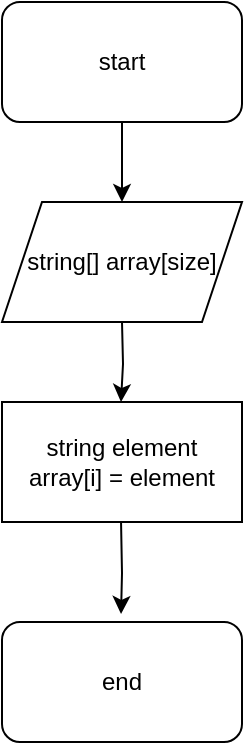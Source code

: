 <mxfile version="21.6.8" type="device" pages="11">
  <diagram name="Arifmetic" id="l8D8Spro1EukuroSeidA">
    <mxGraphModel dx="848" dy="912" grid="1" gridSize="10" guides="1" tooltips="1" connect="1" arrows="1" fold="1" page="1" pageScale="1" pageWidth="827" pageHeight="1169" math="0" shadow="0">
      <root>
        <mxCell id="0" />
        <mxCell id="1" parent="0" />
        <mxCell id="l9rwTTF3d-FP_JVUTHyc-9" style="edgeStyle=orthogonalEdgeStyle;rounded=0;orthogonalLoop=1;jettySize=auto;html=1;entryX=0.5;entryY=0;entryDx=0;entryDy=0;" parent="1" source="l9rwTTF3d-FP_JVUTHyc-1" edge="1">
          <mxGeometry relative="1" as="geometry">
            <mxPoint x="414" y="340" as="targetPoint" />
          </mxGeometry>
        </mxCell>
        <mxCell id="l9rwTTF3d-FP_JVUTHyc-1" value="start" style="rounded=1;whiteSpace=wrap;html=1;" parent="1" vertex="1">
          <mxGeometry x="354" y="240" width="120" height="60" as="geometry" />
        </mxCell>
        <mxCell id="l9rwTTF3d-FP_JVUTHyc-11" style="edgeStyle=orthogonalEdgeStyle;rounded=0;orthogonalLoop=1;jettySize=auto;html=1;entryX=0.5;entryY=0;entryDx=0;entryDy=0;" parent="1" edge="1">
          <mxGeometry relative="1" as="geometry">
            <mxPoint x="414" y="400" as="sourcePoint" />
            <mxPoint x="413.5" y="440" as="targetPoint" />
          </mxGeometry>
        </mxCell>
        <mxCell id="l9rwTTF3d-FP_JVUTHyc-12" style="edgeStyle=orthogonalEdgeStyle;rounded=0;orthogonalLoop=1;jettySize=auto;html=1;entryX=0.496;entryY=-0.067;entryDx=0;entryDy=0;entryPerimeter=0;" parent="1" target="l9rwTTF3d-FP_JVUTHyc-7" edge="1">
          <mxGeometry relative="1" as="geometry">
            <mxPoint x="413.52" y="500" as="sourcePoint" />
          </mxGeometry>
        </mxCell>
        <mxCell id="l9rwTTF3d-FP_JVUTHyc-7" value="end" style="rounded=1;whiteSpace=wrap;html=1;" parent="1" vertex="1">
          <mxGeometry x="354" y="550" width="120" height="60" as="geometry" />
        </mxCell>
        <mxCell id="SoChkWkA0BPtpTjrtVw5-2" value="string[] array[size]" style="shape=parallelogram;perimeter=parallelogramPerimeter;whiteSpace=wrap;html=1;fixedSize=1;" vertex="1" parent="1">
          <mxGeometry x="354" y="340" width="120" height="60" as="geometry" />
        </mxCell>
        <mxCell id="SoChkWkA0BPtpTjrtVw5-3" value="string element&lt;br&gt;array[i] = element" style="rounded=0;whiteSpace=wrap;html=1;" vertex="1" parent="1">
          <mxGeometry x="354" y="440" width="120" height="60" as="geometry" />
        </mxCell>
      </root>
    </mxGraphModel>
  </diagram>
  <diagram id="qYnNnF7T3yjtZj6Qstd4" name="Integral">
    <mxGraphModel dx="389" dy="1864" grid="1" gridSize="10" guides="1" tooltips="1" connect="1" arrows="1" fold="1" page="1" pageScale="1" pageWidth="827" pageHeight="1169" math="0" shadow="0">
      <root>
        <mxCell id="0" />
        <mxCell id="1" parent="0" />
        <mxCell id="N45teslKj6-Qv4_aD6P9-18" value="" style="edgeStyle=orthogonalEdgeStyle;rounded=0;orthogonalLoop=1;jettySize=auto;html=1;" parent="1" source="N45teslKj6-Qv4_aD6P9-1" target="N45teslKj6-Qv4_aD6P9-3" edge="1">
          <mxGeometry relative="1" as="geometry" />
        </mxCell>
        <mxCell id="N45teslKj6-Qv4_aD6P9-1" value="START" style="rounded=1;whiteSpace=wrap;html=1;" parent="1" vertex="1">
          <mxGeometry x="354" y="-1100" width="120" height="60" as="geometry" />
        </mxCell>
        <mxCell id="N45teslKj6-Qv4_aD6P9-17" value="" style="edgeStyle=orthogonalEdgeStyle;rounded=0;orthogonalLoop=1;jettySize=auto;html=1;entryX=0.5;entryY=0;entryDx=0;entryDy=0;" parent="1" source="N45teslKj6-Qv4_aD6P9-3" edge="1">
          <mxGeometry relative="1" as="geometry">
            <mxPoint x="414" y="-860" as="targetPoint" />
          </mxGeometry>
        </mxCell>
        <mxCell id="N45teslKj6-Qv4_aD6P9-3" value="ввести N" style="shape=parallelogram;perimeter=parallelogramPerimeter;whiteSpace=wrap;html=1;fixedSize=1;" parent="1" vertex="1">
          <mxGeometry x="354" y="-990" width="120" height="60" as="geometry" />
        </mxCell>
        <mxCell id="X0ffNnV1sLaMSYMwUEM5-5" style="edgeStyle=orthogonalEdgeStyle;rounded=0;orthogonalLoop=1;jettySize=auto;html=1;" edge="1" parent="1" source="N45teslKj6-Qv4_aD6P9-25" target="N45teslKj6-Qv4_aD6P9-26">
          <mxGeometry relative="1" as="geometry" />
        </mxCell>
        <mxCell id="N45teslKj6-Qv4_aD6P9-25" value="factorial" style="shape=document;whiteSpace=wrap;html=1;boundedLbl=1;" parent="1" vertex="1">
          <mxGeometry x="630" y="-730" width="120" height="80" as="geometry" />
        </mxCell>
        <mxCell id="N45teslKj6-Qv4_aD6P9-26" value="FINISH" style="rounded=1;whiteSpace=wrap;html=1;" parent="1" vertex="1">
          <mxGeometry x="630" y="-590" width="120" height="60" as="geometry" />
        </mxCell>
        <mxCell id="X0ffNnV1sLaMSYMwUEM5-3" style="edgeStyle=orthogonalEdgeStyle;rounded=0;orthogonalLoop=1;jettySize=auto;html=1;entryX=0.5;entryY=0;entryDx=0;entryDy=0;" edge="1" parent="1" source="X0ffNnV1sLaMSYMwUEM5-1" target="X0ffNnV1sLaMSYMwUEM5-2">
          <mxGeometry relative="1" as="geometry" />
        </mxCell>
        <mxCell id="X0ffNnV1sLaMSYMwUEM5-1" value="factorial =1&lt;br&gt;i = 1" style="rounded=0;whiteSpace=wrap;html=1;" vertex="1" parent="1">
          <mxGeometry x="354" y="-860" width="120" height="60" as="geometry" />
        </mxCell>
        <mxCell id="X0ffNnV1sLaMSYMwUEM5-4" style="edgeStyle=orthogonalEdgeStyle;rounded=0;orthogonalLoop=1;jettySize=auto;html=1;exitX=1;exitY=0.5;exitDx=0;exitDy=0;entryX=0;entryY=0.5;entryDx=0;entryDy=0;" edge="1" parent="1" source="X0ffNnV1sLaMSYMwUEM5-2" target="N45teslKj6-Qv4_aD6P9-25">
          <mxGeometry relative="1" as="geometry" />
        </mxCell>
        <mxCell id="X0ffNnV1sLaMSYMwUEM5-6" value="FALSE" style="edgeLabel;html=1;align=center;verticalAlign=middle;resizable=0;points=[];" vertex="1" connectable="0" parent="X0ffNnV1sLaMSYMwUEM5-4">
          <mxGeometry x="-0.192" y="-3" relative="1" as="geometry">
            <mxPoint y="-13" as="offset" />
          </mxGeometry>
        </mxCell>
        <mxCell id="X0ffNnV1sLaMSYMwUEM5-8" style="edgeStyle=orthogonalEdgeStyle;rounded=0;orthogonalLoop=1;jettySize=auto;html=1;entryX=0.5;entryY=0;entryDx=0;entryDy=0;" edge="1" parent="1" source="X0ffNnV1sLaMSYMwUEM5-2" target="X0ffNnV1sLaMSYMwUEM5-7">
          <mxGeometry relative="1" as="geometry" />
        </mxCell>
        <mxCell id="X0ffNnV1sLaMSYMwUEM5-9" value="TRUE" style="edgeLabel;html=1;align=center;verticalAlign=middle;resizable=0;points=[];" vertex="1" connectable="0" parent="X0ffNnV1sLaMSYMwUEM5-8">
          <mxGeometry x="-0.255" y="-1" relative="1" as="geometry">
            <mxPoint x="17" as="offset" />
          </mxGeometry>
        </mxCell>
        <mxCell id="X0ffNnV1sLaMSYMwUEM5-2" value="i&amp;lt;N" style="rhombus;whiteSpace=wrap;html=1;" vertex="1" parent="1">
          <mxGeometry x="339" y="-730" width="150" height="80" as="geometry" />
        </mxCell>
        <mxCell id="X0ffNnV1sLaMSYMwUEM5-12" style="edgeStyle=orthogonalEdgeStyle;rounded=0;orthogonalLoop=1;jettySize=auto;html=1;entryX=0.5;entryY=0;entryDx=0;entryDy=0;" edge="1" parent="1" source="X0ffNnV1sLaMSYMwUEM5-7" target="X0ffNnV1sLaMSYMwUEM5-10">
          <mxGeometry relative="1" as="geometry" />
        </mxCell>
        <mxCell id="X0ffNnV1sLaMSYMwUEM5-7" value="i = i +1" style="rounded=0;whiteSpace=wrap;html=1;" vertex="1" parent="1">
          <mxGeometry x="354" y="-584" width="120" height="60" as="geometry" />
        </mxCell>
        <mxCell id="X0ffNnV1sLaMSYMwUEM5-11" style="edgeStyle=orthogonalEdgeStyle;rounded=0;orthogonalLoop=1;jettySize=auto;html=1;" edge="1" parent="1" source="X0ffNnV1sLaMSYMwUEM5-10">
          <mxGeometry relative="1" as="geometry">
            <mxPoint x="414" y="-760" as="targetPoint" />
            <Array as="points">
              <mxPoint x="250" y="-460" />
              <mxPoint x="250" y="-760" />
            </Array>
          </mxGeometry>
        </mxCell>
        <mxCell id="X0ffNnV1sLaMSYMwUEM5-10" value="factorial = factorial +1" style="rounded=0;whiteSpace=wrap;html=1;" vertex="1" parent="1">
          <mxGeometry x="354" y="-490" width="120" height="60" as="geometry" />
        </mxCell>
      </root>
    </mxGraphModel>
  </diagram>
  <diagram id="8ctJK3KjwvXfCBSS0lA7" name="Задача С">
    <mxGraphModel dx="1434" dy="879" grid="1" gridSize="10" guides="1" tooltips="1" connect="1" arrows="1" fold="1" page="1" pageScale="1" pageWidth="827" pageHeight="1169" math="0" shadow="0">
      <root>
        <mxCell id="0" />
        <mxCell id="1" parent="0" />
        <mxCell id="u1M0zwt1UiSxhkPrx75h-15" style="edgeStyle=orthogonalEdgeStyle;rounded=0;orthogonalLoop=1;jettySize=auto;html=1;exitX=0.5;exitY=1;exitDx=0;exitDy=0;entryX=0.5;entryY=0;entryDx=0;entryDy=0;" parent="1" source="u1M0zwt1UiSxhkPrx75h-1" target="u1M0zwt1UiSxhkPrx75h-2" edge="1">
          <mxGeometry relative="1" as="geometry" />
        </mxCell>
        <mxCell id="u1M0zwt1UiSxhkPrx75h-1" value="start" style="rounded=1;whiteSpace=wrap;html=1;" parent="1" vertex="1">
          <mxGeometry x="350" y="160" width="120" height="60" as="geometry" />
        </mxCell>
        <mxCell id="u1M0zwt1UiSxhkPrx75h-14" style="edgeStyle=orthogonalEdgeStyle;rounded=0;orthogonalLoop=1;jettySize=auto;html=1;entryX=0.5;entryY=0;entryDx=0;entryDy=0;" parent="1" source="u1M0zwt1UiSxhkPrx75h-2" target="u1M0zwt1UiSxhkPrx75h-4" edge="1">
          <mxGeometry relative="1" as="geometry" />
        </mxCell>
        <mxCell id="u1M0zwt1UiSxhkPrx75h-2" value="array[k;l]" style="shape=parallelogram;perimeter=parallelogramPerimeter;whiteSpace=wrap;html=1;fixedSize=1;" parent="1" vertex="1">
          <mxGeometry x="350" y="280" width="120" height="60" as="geometry" />
        </mxCell>
        <mxCell id="u1M0zwt1UiSxhkPrx75h-13" style="edgeStyle=orthogonalEdgeStyle;rounded=0;orthogonalLoop=1;jettySize=auto;html=1;entryX=0.5;entryY=0;entryDx=0;entryDy=0;" parent="1" source="u1M0zwt1UiSxhkPrx75h-4" target="u1M0zwt1UiSxhkPrx75h-7" edge="1">
          <mxGeometry relative="1" as="geometry" />
        </mxCell>
        <mxCell id="u1M0zwt1UiSxhkPrx75h-4" value="index=1&lt;br&gt;count=0" style="rounded=0;whiteSpace=wrap;html=1;" parent="1" vertex="1">
          <mxGeometry x="350" y="420" width="120" height="60" as="geometry" />
        </mxCell>
        <mxCell id="u1M0zwt1UiSxhkPrx75h-10" style="edgeStyle=orthogonalEdgeStyle;rounded=0;orthogonalLoop=1;jettySize=auto;html=1;" parent="1" source="u1M0zwt1UiSxhkPrx75h-7" target="u1M0zwt1UiSxhkPrx75h-8" edge="1">
          <mxGeometry relative="1" as="geometry" />
        </mxCell>
        <mxCell id="u1M0zwt1UiSxhkPrx75h-11" value="TRUE" style="edgeLabel;html=1;align=center;verticalAlign=middle;resizable=0;points=[];" parent="u1M0zwt1UiSxhkPrx75h-10" vertex="1" connectable="0">
          <mxGeometry x="-0.206" y="-4" relative="1" as="geometry">
            <mxPoint as="offset" />
          </mxGeometry>
        </mxCell>
        <mxCell id="u1M0zwt1UiSxhkPrx75h-16" style="edgeStyle=orthogonalEdgeStyle;rounded=0;orthogonalLoop=1;jettySize=auto;html=1;entryX=1;entryY=0.513;entryDx=0;entryDy=0;entryPerimeter=0;" parent="1" source="u1M0zwt1UiSxhkPrx75h-7" target="u1M0zwt1UiSxhkPrx75h-19" edge="1">
          <mxGeometry relative="1" as="geometry">
            <mxPoint x="240" y="650" as="targetPoint" />
            <Array as="points">
              <mxPoint x="295" y="650" />
            </Array>
          </mxGeometry>
        </mxCell>
        <mxCell id="u1M0zwt1UiSxhkPrx75h-17" value="FALSE" style="edgeLabel;html=1;align=center;verticalAlign=middle;resizable=0;points=[];" parent="u1M0zwt1UiSxhkPrx75h-16" vertex="1" connectable="0">
          <mxGeometry x="0.218" y="1" relative="1" as="geometry">
            <mxPoint as="offset" />
          </mxGeometry>
        </mxCell>
        <mxCell id="u1M0zwt1UiSxhkPrx75h-7" value="index&amp;lt;l" style="rhombus;whiteSpace=wrap;html=1;" parent="1" vertex="1">
          <mxGeometry x="349" y="590" width="130" height="120" as="geometry" />
        </mxCell>
        <mxCell id="u1M0zwt1UiSxhkPrx75h-12" style="edgeStyle=orthogonalEdgeStyle;rounded=0;orthogonalLoop=1;jettySize=auto;html=1;entryX=0.5;entryY=0;entryDx=0;entryDy=0;" parent="1" source="u1M0zwt1UiSxhkPrx75h-8" target="u1M0zwt1UiSxhkPrx75h-7" edge="1">
          <mxGeometry relative="1" as="geometry">
            <mxPoint x="410" y="510" as="targetPoint" />
            <Array as="points">
              <mxPoint x="670" y="540" />
              <mxPoint x="414" y="540" />
            </Array>
          </mxGeometry>
        </mxCell>
        <mxCell id="u1M0zwt1UiSxhkPrx75h-8" value="index=index+2&lt;br&gt;count+1" style="rounded=0;whiteSpace=wrap;html=1;" parent="1" vertex="1">
          <mxGeometry x="610" y="620" width="120" height="60" as="geometry" />
        </mxCell>
        <mxCell id="u1M0zwt1UiSxhkPrx75h-21" style="edgeStyle=orthogonalEdgeStyle;rounded=0;orthogonalLoop=1;jettySize=auto;html=1;entryX=0.5;entryY=0;entryDx=0;entryDy=0;" parent="1" source="u1M0zwt1UiSxhkPrx75h-19" target="u1M0zwt1UiSxhkPrx75h-20" edge="1">
          <mxGeometry relative="1" as="geometry" />
        </mxCell>
        <mxCell id="u1M0zwt1UiSxhkPrx75h-19" value="count" style="shape=document;whiteSpace=wrap;html=1;boundedLbl=1;" parent="1" vertex="1">
          <mxGeometry x="90" y="610" width="120" height="80" as="geometry" />
        </mxCell>
        <mxCell id="u1M0zwt1UiSxhkPrx75h-20" value="FINISH" style="rounded=1;whiteSpace=wrap;html=1;" parent="1" vertex="1">
          <mxGeometry x="90" y="750" width="120" height="60" as="geometry" />
        </mxCell>
      </root>
    </mxGraphModel>
  </diagram>
  <diagram id="rM1wip3o3XeRoBo3NQfb" name="Max&amp;Min index">
    <mxGraphModel dx="1434" dy="879" grid="1" gridSize="10" guides="1" tooltips="1" connect="1" arrows="1" fold="1" page="1" pageScale="1" pageWidth="827" pageHeight="1169" math="0" shadow="0">
      <root>
        <mxCell id="0" />
        <mxCell id="1" parent="0" />
        <mxCell id="BzVXKDBH_sAScSuEM9yH-4" style="edgeStyle=orthogonalEdgeStyle;rounded=0;orthogonalLoop=1;jettySize=auto;html=1;entryX=0.5;entryY=0;entryDx=0;entryDy=0;" parent="1" source="aMZKmMCY82JXMuuLA-Qi-2" target="aMZKmMCY82JXMuuLA-Qi-3" edge="1">
          <mxGeometry relative="1" as="geometry" />
        </mxCell>
        <mxCell id="aMZKmMCY82JXMuuLA-Qi-2" value="start" style="rounded=1;whiteSpace=wrap;html=1;" parent="1" vertex="1">
          <mxGeometry x="354" y="70" width="120" height="60" as="geometry" />
        </mxCell>
        <mxCell id="BzVXKDBH_sAScSuEM9yH-5" style="edgeStyle=orthogonalEdgeStyle;rounded=0;orthogonalLoop=1;jettySize=auto;html=1;entryX=0.5;entryY=0;entryDx=0;entryDy=0;" parent="1" source="aMZKmMCY82JXMuuLA-Qi-3" target="C75Bbdm-7fOXoeABpSRj-1" edge="1">
          <mxGeometry relative="1" as="geometry" />
        </mxCell>
        <mxCell id="aMZKmMCY82JXMuuLA-Qi-3" value="array[size]" style="shape=parallelogram;perimeter=parallelogramPerimeter;whiteSpace=wrap;html=1;fixedSize=1;" parent="1" vertex="1">
          <mxGeometry x="354" y="170" width="120" height="60" as="geometry" />
        </mxCell>
        <mxCell id="BzVXKDBH_sAScSuEM9yH-6" style="edgeStyle=orthogonalEdgeStyle;rounded=0;orthogonalLoop=1;jettySize=auto;html=1;entryX=0.5;entryY=0;entryDx=0;entryDy=0;" parent="1" source="C75Bbdm-7fOXoeABpSRj-1" target="BzVXKDBH_sAScSuEM9yH-1" edge="1">
          <mxGeometry relative="1" as="geometry" />
        </mxCell>
        <mxCell id="C75Bbdm-7fOXoeABpSRj-1" value="index=0&lt;br&gt;indexMax=0&lt;br&gt;indexMin=0" style="rounded=0;whiteSpace=wrap;html=1;" parent="1" vertex="1">
          <mxGeometry x="346" y="270" width="136" height="60" as="geometry" />
        </mxCell>
        <mxCell id="BzVXKDBH_sAScSuEM9yH-3" value="" style="edgeStyle=orthogonalEdgeStyle;rounded=0;orthogonalLoop=1;jettySize=auto;html=1;entryX=0;entryY=0.5;entryDx=0;entryDy=0;" parent="1" source="BzVXKDBH_sAScSuEM9yH-1" target="I2C5oSK3tBagYGpDR-9e-1" edge="1">
          <mxGeometry relative="1" as="geometry">
            <mxPoint x="530" y="410" as="targetPoint" />
          </mxGeometry>
        </mxCell>
        <mxCell id="BzVXKDBH_sAScSuEM9yH-7" value="FALSE" style="edgeLabel;html=1;align=center;verticalAlign=middle;resizable=0;points=[];" parent="BzVXKDBH_sAScSuEM9yH-3" vertex="1" connectable="0">
          <mxGeometry x="-0.195" y="2" relative="1" as="geometry">
            <mxPoint as="offset" />
          </mxGeometry>
        </mxCell>
        <mxCell id="BzVXKDBH_sAScSuEM9yH-9" value="" style="edgeStyle=orthogonalEdgeStyle;rounded=0;orthogonalLoop=1;jettySize=auto;html=1;" parent="1" source="BzVXKDBH_sAScSuEM9yH-1" edge="1">
          <mxGeometry relative="1" as="geometry">
            <mxPoint x="414.034" y="545" as="targetPoint" />
            <Array as="points">
              <mxPoint x="414" y="480" />
              <mxPoint x="414" y="480" />
            </Array>
          </mxGeometry>
        </mxCell>
        <mxCell id="BzVXKDBH_sAScSuEM9yH-10" value="TRUE" style="edgeLabel;html=1;align=center;verticalAlign=middle;resizable=0;points=[];" parent="BzVXKDBH_sAScSuEM9yH-9" vertex="1" connectable="0">
          <mxGeometry x="-0.276" relative="1" as="geometry">
            <mxPoint as="offset" />
          </mxGeometry>
        </mxCell>
        <mxCell id="BzVXKDBH_sAScSuEM9yH-1" value="index&amp;lt;size" style="rhombus;whiteSpace=wrap;html=1;" parent="1" vertex="1">
          <mxGeometry x="374" y="370" width="80" height="80" as="geometry" />
        </mxCell>
        <mxCell id="I2C5oSK3tBagYGpDR-9e-5" value="" style="edgeStyle=orthogonalEdgeStyle;rounded=0;orthogonalLoop=1;jettySize=auto;html=1;" parent="1" target="I2C5oSK3tBagYGpDR-9e-4" edge="1">
          <mxGeometry relative="1" as="geometry">
            <mxPoint x="354" y="580" as="sourcePoint" />
            <Array as="points">
              <mxPoint x="354" y="581" />
              <mxPoint x="327" y="581" />
              <mxPoint x="327" y="580" />
            </Array>
          </mxGeometry>
        </mxCell>
        <mxCell id="I2C5oSK3tBagYGpDR-9e-23" value="TRUE" style="edgeLabel;html=1;align=center;verticalAlign=middle;resizable=0;points=[];" parent="I2C5oSK3tBagYGpDR-9e-5" vertex="1" connectable="0">
          <mxGeometry x="-0.272" y="-1" relative="1" as="geometry">
            <mxPoint x="-15" as="offset" />
          </mxGeometry>
        </mxCell>
        <mxCell id="I2C5oSK3tBagYGpDR-9e-3" value="" style="edgeStyle=orthogonalEdgeStyle;rounded=0;orthogonalLoop=1;jettySize=auto;html=1;" parent="1" source="I2C5oSK3tBagYGpDR-9e-1" target="I2C5oSK3tBagYGpDR-9e-2" edge="1">
          <mxGeometry relative="1" as="geometry" />
        </mxCell>
        <mxCell id="I2C5oSK3tBagYGpDR-9e-1" value="indexMax&lt;br&gt;indexMin" style="shape=document;whiteSpace=wrap;html=1;boundedLbl=1;" parent="1" vertex="1">
          <mxGeometry x="600" y="370" width="120" height="80" as="geometry" />
        </mxCell>
        <mxCell id="I2C5oSK3tBagYGpDR-9e-2" value="finish" style="rounded=1;whiteSpace=wrap;html=1;" parent="1" vertex="1">
          <mxGeometry x="600" y="540" width="120" height="60" as="geometry" />
        </mxCell>
        <mxCell id="I2C5oSK3tBagYGpDR-9e-8" style="edgeStyle=orthogonalEdgeStyle;rounded=0;orthogonalLoop=1;jettySize=auto;html=1;" parent="1" source="I2C5oSK3tBagYGpDR-9e-4" target="I2C5oSK3tBagYGpDR-9e-7" edge="1">
          <mxGeometry relative="1" as="geometry" />
        </mxCell>
        <mxCell id="I2C5oSK3tBagYGpDR-9e-4" value="indexMax=index" style="whiteSpace=wrap;html=1;" parent="1" vertex="1">
          <mxGeometry x="170" y="550" width="130" height="60" as="geometry" />
        </mxCell>
        <mxCell id="I2C5oSK3tBagYGpDR-9e-12" style="edgeStyle=orthogonalEdgeStyle;rounded=0;orthogonalLoop=1;jettySize=auto;html=1;entryX=0;entryY=0.5;entryDx=0;entryDy=0;" parent="1" source="I2C5oSK3tBagYGpDR-9e-7" target="BzVXKDBH_sAScSuEM9yH-1" edge="1">
          <mxGeometry relative="1" as="geometry">
            <Array as="points">
              <mxPoint x="70" y="410" />
            </Array>
          </mxGeometry>
        </mxCell>
        <mxCell id="I2C5oSK3tBagYGpDR-9e-7" value="index=index+1" style="rounded=0;whiteSpace=wrap;html=1;" parent="1" vertex="1">
          <mxGeometry x="10" y="550" width="120" height="60" as="geometry" />
        </mxCell>
        <mxCell id="I2C5oSK3tBagYGpDR-9e-17" value="" style="edgeStyle=orthogonalEdgeStyle;rounded=0;orthogonalLoop=1;jettySize=auto;html=1;" parent="1" source="I2C5oSK3tBagYGpDR-9e-13" target="I2C5oSK3tBagYGpDR-9e-16" edge="1">
          <mxGeometry relative="1" as="geometry" />
        </mxCell>
        <mxCell id="6bar2EtiTDVb4y3XoDkf-1" value="FALSE" style="edgeLabel;html=1;align=center;verticalAlign=middle;resizable=0;points=[];" parent="I2C5oSK3tBagYGpDR-9e-17" vertex="1" connectable="0">
          <mxGeometry x="0.237" y="-2" relative="1" as="geometry">
            <mxPoint as="offset" />
          </mxGeometry>
        </mxCell>
        <mxCell id="I2C5oSK3tBagYGpDR-9e-13" value="index&amp;gt;indexMax" style="rhombus;whiteSpace=wrap;html=1;" parent="1" vertex="1">
          <mxGeometry x="339" y="540" width="150" height="80" as="geometry" />
        </mxCell>
        <mxCell id="I2C5oSK3tBagYGpDR-9e-18" style="edgeStyle=orthogonalEdgeStyle;rounded=0;orthogonalLoop=1;jettySize=auto;html=1;entryX=0.5;entryY=1;entryDx=0;entryDy=0;" parent="1" source="I2C5oSK3tBagYGpDR-9e-16" target="I2C5oSK3tBagYGpDR-9e-7" edge="1">
          <mxGeometry relative="1" as="geometry">
            <Array as="points">
              <mxPoint x="415" y="830" />
              <mxPoint x="70" y="830" />
            </Array>
          </mxGeometry>
        </mxCell>
        <mxCell id="I2C5oSK3tBagYGpDR-9e-19" value="FALSE" style="edgeLabel;html=1;align=center;verticalAlign=middle;resizable=0;points=[];" parent="I2C5oSK3tBagYGpDR-9e-18" vertex="1" connectable="0">
          <mxGeometry x="-0.689" relative="1" as="geometry">
            <mxPoint as="offset" />
          </mxGeometry>
        </mxCell>
        <mxCell id="I2C5oSK3tBagYGpDR-9e-21" value="" style="edgeStyle=orthogonalEdgeStyle;rounded=0;orthogonalLoop=1;jettySize=auto;html=1;" parent="1" source="I2C5oSK3tBagYGpDR-9e-16" target="I2C5oSK3tBagYGpDR-9e-20" edge="1">
          <mxGeometry relative="1" as="geometry" />
        </mxCell>
        <mxCell id="I2C5oSK3tBagYGpDR-9e-24" value="TRUE" style="edgeLabel;html=1;align=center;verticalAlign=middle;resizable=0;points=[];" parent="I2C5oSK3tBagYGpDR-9e-21" vertex="1" connectable="0">
          <mxGeometry x="-0.251" relative="1" as="geometry">
            <mxPoint x="-17" as="offset" />
          </mxGeometry>
        </mxCell>
        <mxCell id="I2C5oSK3tBagYGpDR-9e-16" value="index&amp;lt;indexMin" style="rhombus;whiteSpace=wrap;html=1;" parent="1" vertex="1">
          <mxGeometry x="339" y="700" width="150" height="80" as="geometry" />
        </mxCell>
        <mxCell id="I2C5oSK3tBagYGpDR-9e-22" style="edgeStyle=orthogonalEdgeStyle;rounded=0;orthogonalLoop=1;jettySize=auto;html=1;" parent="1" source="I2C5oSK3tBagYGpDR-9e-20" edge="1">
          <mxGeometry relative="1" as="geometry">
            <mxPoint x="70" y="740" as="targetPoint" />
          </mxGeometry>
        </mxCell>
        <mxCell id="I2C5oSK3tBagYGpDR-9e-20" value="indexMin=index" style="whiteSpace=wrap;html=1;" parent="1" vertex="1">
          <mxGeometry x="130" y="710" width="130" height="60" as="geometry" />
        </mxCell>
      </root>
    </mxGraphModel>
  </diagram>
  <diagram id="GLqBnZbk1EBCNPUwtGGW" name="ReverseMassive">
    <mxGraphModel dx="1434" dy="879" grid="1" gridSize="10" guides="1" tooltips="1" connect="1" arrows="1" fold="1" page="1" pageScale="1" pageWidth="827" pageHeight="1169" math="0" shadow="0">
      <root>
        <mxCell id="0" />
        <mxCell id="1" parent="0" />
        <mxCell id="EtReRkPgMpzof4J6oXDQ-3" value="" style="edgeStyle=orthogonalEdgeStyle;rounded=0;orthogonalLoop=1;jettySize=auto;html=1;" parent="1" source="EtReRkPgMpzof4J6oXDQ-1" target="EtReRkPgMpzof4J6oXDQ-2" edge="1">
          <mxGeometry relative="1" as="geometry" />
        </mxCell>
        <mxCell id="EtReRkPgMpzof4J6oXDQ-1" value="start" style="rounded=1;whiteSpace=wrap;html=1;" parent="1" vertex="1">
          <mxGeometry x="354" y="30" width="120" height="60" as="geometry" />
        </mxCell>
        <mxCell id="EtReRkPgMpzof4J6oXDQ-5" value="" style="edgeStyle=orthogonalEdgeStyle;rounded=0;orthogonalLoop=1;jettySize=auto;html=1;" parent="1" source="EtReRkPgMpzof4J6oXDQ-6" edge="1">
          <mxGeometry relative="1" as="geometry">
            <mxPoint x="414" y="310" as="targetPoint" />
          </mxGeometry>
        </mxCell>
        <mxCell id="EtReRkPgMpzof4J6oXDQ-2" value="array[size]" style="shape=parallelogram;perimeter=parallelogramPerimeter;whiteSpace=wrap;html=1;fixedSize=1;rounded=1;" parent="1" vertex="1">
          <mxGeometry x="354" y="170" width="120" height="60" as="geometry" />
        </mxCell>
        <mxCell id="-25an1iIHdaG_h31Uoq5-2" value="" style="edgeStyle=orthogonalEdgeStyle;rounded=0;orthogonalLoop=1;jettySize=auto;html=1;" parent="1" source="EtReRkPgMpzof4J6oXDQ-6" target="-25an1iIHdaG_h31Uoq5-1" edge="1">
          <mxGeometry relative="1" as="geometry" />
        </mxCell>
        <mxCell id="-25an1iIHdaG_h31Uoq5-4" value="" style="edgeStyle=orthogonalEdgeStyle;rounded=0;orthogonalLoop=1;jettySize=auto;html=1;" parent="1" source="-25an1iIHdaG_h31Uoq5-1" target="-25an1iIHdaG_h31Uoq5-3" edge="1">
          <mxGeometry relative="1" as="geometry" />
        </mxCell>
        <mxCell id="-25an1iIHdaG_h31Uoq5-5" value="FLASE" style="edgeLabel;html=1;align=center;verticalAlign=middle;resizable=0;points=[];" parent="-25an1iIHdaG_h31Uoq5-4" vertex="1" connectable="0">
          <mxGeometry x="-0.279" relative="1" as="geometry">
            <mxPoint as="offset" />
          </mxGeometry>
        </mxCell>
        <mxCell id="-25an1iIHdaG_h31Uoq5-12" value="" style="edgeStyle=orthogonalEdgeStyle;rounded=0;orthogonalLoop=1;jettySize=auto;html=1;" parent="1" source="-25an1iIHdaG_h31Uoq5-1" target="-25an1iIHdaG_h31Uoq5-11" edge="1">
          <mxGeometry relative="1" as="geometry" />
        </mxCell>
        <mxCell id="-25an1iIHdaG_h31Uoq5-15" value="TRUE" style="edgeLabel;html=1;align=center;verticalAlign=middle;resizable=0;points=[];" parent="-25an1iIHdaG_h31Uoq5-12" vertex="1" connectable="0">
          <mxGeometry x="-0.288" y="-1" relative="1" as="geometry">
            <mxPoint as="offset" />
          </mxGeometry>
        </mxCell>
        <mxCell id="-25an1iIHdaG_h31Uoq5-1" value="index&amp;lt;size" style="rhombus;whiteSpace=wrap;html=1;rounded=0;" parent="1" vertex="1">
          <mxGeometry x="354" y="400" width="119" height="110" as="geometry" />
        </mxCell>
        <mxCell id="-25an1iIHdaG_h31Uoq5-9" value="" style="edgeStyle=orthogonalEdgeStyle;rounded=0;orthogonalLoop=1;jettySize=auto;html=1;" parent="1" source="-25an1iIHdaG_h31Uoq5-3" edge="1">
          <mxGeometry relative="1" as="geometry">
            <mxPoint x="612.5" y="585" as="targetPoint" />
          </mxGeometry>
        </mxCell>
        <mxCell id="-25an1iIHdaG_h31Uoq5-3" value="array[size]" style="shape=document;whiteSpace=wrap;html=1;boundedLbl=1;rounded=0;" parent="1" vertex="1">
          <mxGeometry x="552.5" y="415" width="120" height="80" as="geometry" />
        </mxCell>
        <mxCell id="-25an1iIHdaG_h31Uoq5-10" value="finish" style="rounded=1;whiteSpace=wrap;html=1;" parent="1" vertex="1">
          <mxGeometry x="552.5" y="585" width="120" height="60" as="geometry" />
        </mxCell>
        <mxCell id="-25an1iIHdaG_h31Uoq5-13" style="edgeStyle=orthogonalEdgeStyle;rounded=0;orthogonalLoop=1;jettySize=auto;html=1;entryX=0;entryY=0.5;entryDx=0;entryDy=0;" parent="1" source="-25an1iIHdaG_h31Uoq5-11" target="-25an1iIHdaG_h31Uoq5-1" edge="1">
          <mxGeometry relative="1" as="geometry">
            <Array as="points">
              <mxPoint x="290" y="615" />
              <mxPoint x="290" y="455" />
            </Array>
          </mxGeometry>
        </mxCell>
        <mxCell id="-25an1iIHdaG_h31Uoq5-11" value="index=temp&lt;br&gt;index+1=index&lt;br&gt;temp=index+1&lt;br&gt;" style="whiteSpace=wrap;html=1;rounded=0;" parent="1" vertex="1">
          <mxGeometry x="354" y="585" width="120" height="60" as="geometry" />
        </mxCell>
        <mxCell id="-25an1iIHdaG_h31Uoq5-14" value="" style="edgeStyle=orthogonalEdgeStyle;rounded=0;orthogonalLoop=1;jettySize=auto;html=1;" parent="1" source="EtReRkPgMpzof4J6oXDQ-2" target="EtReRkPgMpzof4J6oXDQ-6" edge="1">
          <mxGeometry relative="1" as="geometry">
            <mxPoint x="414" y="230" as="sourcePoint" />
            <mxPoint x="414" y="310" as="targetPoint" />
          </mxGeometry>
        </mxCell>
        <mxCell id="EtReRkPgMpzof4J6oXDQ-6" value="index=0" style="rounded=0;whiteSpace=wrap;html=1;fillColor=default;" parent="1" vertex="1">
          <mxGeometry x="357" y="280" width="114" height="60" as="geometry" />
        </mxCell>
      </root>
    </mxGraphModel>
  </diagram>
  <diagram id="CGQVsqR6SxyiYDekp9Jt" name="ArifmeticMassive">
    <mxGraphModel dx="1195" dy="733" grid="1" gridSize="10" guides="1" tooltips="1" connect="1" arrows="1" fold="1" page="1" pageScale="1" pageWidth="827" pageHeight="1169" math="0" shadow="0">
      <root>
        <mxCell id="0" />
        <mxCell id="1" parent="0" />
        <mxCell id="pFgXI0css2RqcX0gWH1P-3" value="" style="edgeStyle=orthogonalEdgeStyle;rounded=0;orthogonalLoop=1;jettySize=auto;html=1;" parent="1" source="pFgXI0css2RqcX0gWH1P-1" target="pFgXI0css2RqcX0gWH1P-2" edge="1">
          <mxGeometry relative="1" as="geometry" />
        </mxCell>
        <mxCell id="pFgXI0css2RqcX0gWH1P-1" value="start" style="rounded=1;whiteSpace=wrap;html=1;" parent="1" vertex="1">
          <mxGeometry x="234" y="40" width="120" height="60" as="geometry" />
        </mxCell>
        <mxCell id="pFgXI0css2RqcX0gWH1P-5" value="" style="edgeStyle=orthogonalEdgeStyle;rounded=0;orthogonalLoop=1;jettySize=auto;html=1;" parent="1" source="pFgXI0css2RqcX0gWH1P-2" edge="1">
          <mxGeometry relative="1" as="geometry">
            <mxPoint x="294" y="320" as="targetPoint" />
          </mxGeometry>
        </mxCell>
        <mxCell id="pFgXI0css2RqcX0gWH1P-2" value="array[size]" style="shape=parallelogram;perimeter=parallelogramPerimeter;whiteSpace=wrap;html=1;fixedSize=1;rounded=1;" parent="1" vertex="1">
          <mxGeometry x="234" y="180" width="120" height="60" as="geometry" />
        </mxCell>
        <mxCell id="pFgXI0css2RqcX0gWH1P-8" value="" style="edgeStyle=orthogonalEdgeStyle;rounded=0;orthogonalLoop=1;jettySize=auto;html=1;" parent="1" source="pFgXI0css2RqcX0gWH1P-6" edge="1">
          <mxGeometry relative="1" as="geometry">
            <mxPoint x="294" y="450" as="targetPoint" />
          </mxGeometry>
        </mxCell>
        <mxCell id="pFgXI0css2RqcX0gWH1P-6" value="index=0&lt;br&gt;sum_num=0" style="rounded=0;whiteSpace=wrap;html=1;" parent="1" vertex="1">
          <mxGeometry x="234" y="320" width="120" height="60" as="geometry" />
        </mxCell>
        <mxCell id="PxW7P3ApiUpC67wB48vc-5" value="" style="edgeStyle=orthogonalEdgeStyle;rounded=0;orthogonalLoop=1;jettySize=auto;html=1;entryX=0;entryY=0.5;entryDx=0;entryDy=0;" edge="1" parent="1" source="PxW7P3ApiUpC67wB48vc-1" target="PxW7P3ApiUpC67wB48vc-16">
          <mxGeometry relative="1" as="geometry">
            <mxPoint x="430" y="510" as="targetPoint" />
            <Array as="points" />
          </mxGeometry>
        </mxCell>
        <mxCell id="PxW7P3ApiUpC67wB48vc-8" value="FALSE" style="edgeLabel;html=1;align=center;verticalAlign=middle;resizable=0;points=[];" vertex="1" connectable="0" parent="PxW7P3ApiUpC67wB48vc-5">
          <mxGeometry x="0.185" y="-2" relative="1" as="geometry">
            <mxPoint x="-6" y="-2" as="offset" />
          </mxGeometry>
        </mxCell>
        <mxCell id="PxW7P3ApiUpC67wB48vc-10" value="" style="edgeStyle=orthogonalEdgeStyle;rounded=0;orthogonalLoop=1;jettySize=auto;html=1;" edge="1" parent="1" source="PxW7P3ApiUpC67wB48vc-1" target="PxW7P3ApiUpC67wB48vc-9">
          <mxGeometry relative="1" as="geometry" />
        </mxCell>
        <mxCell id="PxW7P3ApiUpC67wB48vc-11" value="TRUE" style="edgeLabel;html=1;align=center;verticalAlign=middle;resizable=0;points=[];" vertex="1" connectable="0" parent="PxW7P3ApiUpC67wB48vc-10">
          <mxGeometry x="-0.714" y="-3" relative="1" as="geometry">
            <mxPoint x="3" y="25" as="offset" />
          </mxGeometry>
        </mxCell>
        <mxCell id="PxW7P3ApiUpC67wB48vc-1" value="index&amp;lt;size" style="rhombus;whiteSpace=wrap;html=1;" vertex="1" parent="1">
          <mxGeometry x="231" y="450" width="126" height="110" as="geometry" />
        </mxCell>
        <mxCell id="PxW7P3ApiUpC67wB48vc-7" value="" style="edgeStyle=orthogonalEdgeStyle;rounded=0;orthogonalLoop=1;jettySize=auto;html=1;" edge="1" parent="1" source="PxW7P3ApiUpC67wB48vc-4" target="PxW7P3ApiUpC67wB48vc-6">
          <mxGeometry relative="1" as="geometry" />
        </mxCell>
        <mxCell id="PxW7P3ApiUpC67wB48vc-4" value="sum_num" style="shape=document;whiteSpace=wrap;html=1;boundedLbl=1;" vertex="1" parent="1">
          <mxGeometry x="640" y="475" width="120" height="80" as="geometry" />
        </mxCell>
        <mxCell id="PxW7P3ApiUpC67wB48vc-6" value="finish" style="rounded=1;whiteSpace=wrap;html=1;" vertex="1" parent="1">
          <mxGeometry x="640" y="650" width="120" height="60" as="geometry" />
        </mxCell>
        <mxCell id="PxW7P3ApiUpC67wB48vc-14" style="edgeStyle=orthogonalEdgeStyle;rounded=0;orthogonalLoop=1;jettySize=auto;html=1;entryX=0.5;entryY=1;entryDx=0;entryDy=0;" edge="1" parent="1" source="PxW7P3ApiUpC67wB48vc-9" target="PxW7P3ApiUpC67wB48vc-13">
          <mxGeometry relative="1" as="geometry" />
        </mxCell>
        <mxCell id="PxW7P3ApiUpC67wB48vc-9" value="sum_num=index+(index+1)" style="whiteSpace=wrap;html=1;" vertex="1" parent="1">
          <mxGeometry x="234" y="665" width="120" height="60" as="geometry" />
        </mxCell>
        <mxCell id="PxW7P3ApiUpC67wB48vc-15" style="edgeStyle=orthogonalEdgeStyle;rounded=0;orthogonalLoop=1;jettySize=auto;html=1;entryX=0;entryY=0.5;entryDx=0;entryDy=0;" edge="1" parent="1" source="PxW7P3ApiUpC67wB48vc-13" target="PxW7P3ApiUpC67wB48vc-1">
          <mxGeometry relative="1" as="geometry">
            <Array as="points">
              <mxPoint x="130" y="505" />
            </Array>
          </mxGeometry>
        </mxCell>
        <mxCell id="PxW7P3ApiUpC67wB48vc-13" value="index+1" style="rounded=0;whiteSpace=wrap;html=1;" vertex="1" parent="1">
          <mxGeometry x="70" y="555" width="120" height="60" as="geometry" />
        </mxCell>
        <mxCell id="PxW7P3ApiUpC67wB48vc-18" style="edgeStyle=orthogonalEdgeStyle;rounded=0;orthogonalLoop=1;jettySize=auto;html=1;entryX=0.014;entryY=0.369;entryDx=0;entryDy=0;entryPerimeter=0;" edge="1" parent="1" source="PxW7P3ApiUpC67wB48vc-16" target="PxW7P3ApiUpC67wB48vc-4">
          <mxGeometry relative="1" as="geometry" />
        </mxCell>
        <mxCell id="PxW7P3ApiUpC67wB48vc-16" value="sum_num=sum_num/size" style="rounded=0;whiteSpace=wrap;html=1;" vertex="1" parent="1">
          <mxGeometry x="440" y="475" width="150" height="60" as="geometry" />
        </mxCell>
      </root>
    </mxGraphModel>
  </diagram>
  <diagram id="cUkZAcqHrjVrNC-zqDPX" name="SumMaxMin">
    <mxGraphModel dx="1195" dy="733" grid="1" gridSize="10" guides="1" tooltips="1" connect="1" arrows="1" fold="1" page="1" pageScale="1" pageWidth="827" pageHeight="1169" math="0" shadow="0">
      <root>
        <mxCell id="0" />
        <mxCell id="1" parent="0" />
        <mxCell id="krbOinZzeKbzYAn9GK5_-3" value="" style="edgeStyle=orthogonalEdgeStyle;rounded=0;orthogonalLoop=1;jettySize=auto;html=1;" edge="1" parent="1" source="krbOinZzeKbzYAn9GK5_-1" target="krbOinZzeKbzYAn9GK5_-2">
          <mxGeometry relative="1" as="geometry" />
        </mxCell>
        <mxCell id="krbOinZzeKbzYAn9GK5_-1" value="start" style="rounded=1;whiteSpace=wrap;html=1;" vertex="1" parent="1">
          <mxGeometry x="354" y="40" width="120" height="60" as="geometry" />
        </mxCell>
        <mxCell id="krbOinZzeKbzYAn9GK5_-5" style="edgeStyle=orthogonalEdgeStyle;rounded=0;orthogonalLoop=1;jettySize=auto;html=1;entryX=0.5;entryY=0;entryDx=0;entryDy=0;" edge="1" parent="1" source="krbOinZzeKbzYAn9GK5_-2" target="Ac4h4PPHzWhhvL4SabDC-3">
          <mxGeometry relative="1" as="geometry">
            <mxPoint x="414" y="300" as="targetPoint" />
          </mxGeometry>
        </mxCell>
        <mxCell id="krbOinZzeKbzYAn9GK5_-2" value="array[size]" style="shape=parallelogram;perimeter=parallelogramPerimeter;whiteSpace=wrap;html=1;fixedSize=1;rounded=1;" vertex="1" parent="1">
          <mxGeometry x="354" y="180" width="120" height="60" as="geometry" />
        </mxCell>
        <mxCell id="Ac4h4PPHzWhhvL4SabDC-2" style="edgeStyle=orthogonalEdgeStyle;rounded=0;orthogonalLoop=1;jettySize=auto;html=1;entryX=0.5;entryY=0;entryDx=0;entryDy=0;" edge="1" parent="1" source="Ac4h4PPHzWhhvL4SabDC-3" target="Ac4h4PPHzWhhvL4SabDC-8">
          <mxGeometry relative="1" as="geometry" />
        </mxCell>
        <mxCell id="Ac4h4PPHzWhhvL4SabDC-3" value="index=0&lt;br&gt;indexMax=array[index]&lt;br&gt;indexMin=array[index]&lt;br&gt;sum=0" style="rounded=0;whiteSpace=wrap;html=1;" vertex="1" parent="1">
          <mxGeometry x="346" y="320" width="136" height="60" as="geometry" />
        </mxCell>
        <mxCell id="Ac4h4PPHzWhhvL4SabDC-6" value="" style="edgeStyle=orthogonalEdgeStyle;rounded=0;orthogonalLoop=1;jettySize=auto;html=1;" edge="1" parent="1" source="Ac4h4PPHzWhhvL4SabDC-8">
          <mxGeometry relative="1" as="geometry">
            <mxPoint x="414.034" y="595" as="targetPoint" />
            <Array as="points">
              <mxPoint x="414" y="530" />
              <mxPoint x="414" y="530" />
            </Array>
          </mxGeometry>
        </mxCell>
        <mxCell id="Ac4h4PPHzWhhvL4SabDC-7" value="TRUE" style="edgeLabel;html=1;align=center;verticalAlign=middle;resizable=0;points=[];" vertex="1" connectable="0" parent="Ac4h4PPHzWhhvL4SabDC-6">
          <mxGeometry x="-0.276" relative="1" as="geometry">
            <mxPoint as="offset" />
          </mxGeometry>
        </mxCell>
        <mxCell id="Ac4h4PPHzWhhvL4SabDC-28" style="edgeStyle=orthogonalEdgeStyle;rounded=0;orthogonalLoop=1;jettySize=auto;html=1;" edge="1" parent="1" source="Ac4h4PPHzWhhvL4SabDC-8">
          <mxGeometry relative="1" as="geometry">
            <mxPoint x="620" y="460" as="targetPoint" />
          </mxGeometry>
        </mxCell>
        <mxCell id="Ac4h4PPHzWhhvL4SabDC-29" value="FALSE" style="edgeLabel;html=1;align=center;verticalAlign=middle;resizable=0;points=[];" vertex="1" connectable="0" parent="Ac4h4PPHzWhhvL4SabDC-28">
          <mxGeometry x="-0.249" relative="1" as="geometry">
            <mxPoint as="offset" />
          </mxGeometry>
        </mxCell>
        <mxCell id="Ac4h4PPHzWhhvL4SabDC-8" value="index&amp;lt;size" style="rhombus;whiteSpace=wrap;html=1;" vertex="1" parent="1">
          <mxGeometry x="374" y="420" width="80" height="80" as="geometry" />
        </mxCell>
        <mxCell id="Ac4h4PPHzWhhvL4SabDC-9" value="" style="edgeStyle=orthogonalEdgeStyle;rounded=0;orthogonalLoop=1;jettySize=auto;html=1;" edge="1" parent="1" target="Ac4h4PPHzWhhvL4SabDC-15">
          <mxGeometry relative="1" as="geometry">
            <mxPoint x="354" y="630" as="sourcePoint" />
            <Array as="points">
              <mxPoint x="354" y="631" />
              <mxPoint x="327" y="631" />
              <mxPoint x="327" y="630" />
            </Array>
          </mxGeometry>
        </mxCell>
        <mxCell id="Ac4h4PPHzWhhvL4SabDC-10" value="TRUE" style="edgeLabel;html=1;align=center;verticalAlign=middle;resizable=0;points=[];" vertex="1" connectable="0" parent="Ac4h4PPHzWhhvL4SabDC-9">
          <mxGeometry x="-0.272" y="-1" relative="1" as="geometry">
            <mxPoint x="-15" as="offset" />
          </mxGeometry>
        </mxCell>
        <mxCell id="Ac4h4PPHzWhhvL4SabDC-14" style="edgeStyle=orthogonalEdgeStyle;rounded=0;orthogonalLoop=1;jettySize=auto;html=1;" edge="1" parent="1" source="Ac4h4PPHzWhhvL4SabDC-15" target="Ac4h4PPHzWhhvL4SabDC-17">
          <mxGeometry relative="1" as="geometry" />
        </mxCell>
        <mxCell id="Ac4h4PPHzWhhvL4SabDC-15" value="indexMax= array[index]" style="whiteSpace=wrap;html=1;" vertex="1" parent="1">
          <mxGeometry x="170" y="600" width="130" height="60" as="geometry" />
        </mxCell>
        <mxCell id="Ac4h4PPHzWhhvL4SabDC-16" style="edgeStyle=orthogonalEdgeStyle;rounded=0;orthogonalLoop=1;jettySize=auto;html=1;entryX=0;entryY=0.5;entryDx=0;entryDy=0;" edge="1" parent="1" source="Ac4h4PPHzWhhvL4SabDC-17" target="Ac4h4PPHzWhhvL4SabDC-8">
          <mxGeometry relative="1" as="geometry">
            <Array as="points">
              <mxPoint x="70" y="460" />
            </Array>
          </mxGeometry>
        </mxCell>
        <mxCell id="Ac4h4PPHzWhhvL4SabDC-17" value="index=index+1" style="rounded=0;whiteSpace=wrap;html=1;" vertex="1" parent="1">
          <mxGeometry x="10" y="600" width="120" height="60" as="geometry" />
        </mxCell>
        <mxCell id="Ac4h4PPHzWhhvL4SabDC-18" value="" style="edgeStyle=orthogonalEdgeStyle;rounded=0;orthogonalLoop=1;jettySize=auto;html=1;" edge="1" parent="1" source="Ac4h4PPHzWhhvL4SabDC-20" target="Ac4h4PPHzWhhvL4SabDC-25">
          <mxGeometry relative="1" as="geometry" />
        </mxCell>
        <mxCell id="Ac4h4PPHzWhhvL4SabDC-19" value="FALSE" style="edgeLabel;html=1;align=center;verticalAlign=middle;resizable=0;points=[];" vertex="1" connectable="0" parent="Ac4h4PPHzWhhvL4SabDC-18">
          <mxGeometry x="0.237" y="-2" relative="1" as="geometry">
            <mxPoint as="offset" />
          </mxGeometry>
        </mxCell>
        <mxCell id="Ac4h4PPHzWhhvL4SabDC-20" value="indexMax&amp;gt;array[index]" style="rhombus;whiteSpace=wrap;html=1;" vertex="1" parent="1">
          <mxGeometry x="339" y="590" width="150" height="80" as="geometry" />
        </mxCell>
        <mxCell id="Ac4h4PPHzWhhvL4SabDC-21" style="edgeStyle=orthogonalEdgeStyle;rounded=0;orthogonalLoop=1;jettySize=auto;html=1;entryX=0.5;entryY=1;entryDx=0;entryDy=0;" edge="1" parent="1" source="Ac4h4PPHzWhhvL4SabDC-25" target="Ac4h4PPHzWhhvL4SabDC-17">
          <mxGeometry relative="1" as="geometry">
            <Array as="points">
              <mxPoint x="415" y="880" />
              <mxPoint x="70" y="880" />
            </Array>
          </mxGeometry>
        </mxCell>
        <mxCell id="Ac4h4PPHzWhhvL4SabDC-22" value="FALSE" style="edgeLabel;html=1;align=center;verticalAlign=middle;resizable=0;points=[];" vertex="1" connectable="0" parent="Ac4h4PPHzWhhvL4SabDC-21">
          <mxGeometry x="-0.689" relative="1" as="geometry">
            <mxPoint as="offset" />
          </mxGeometry>
        </mxCell>
        <mxCell id="Ac4h4PPHzWhhvL4SabDC-23" value="" style="edgeStyle=orthogonalEdgeStyle;rounded=0;orthogonalLoop=1;jettySize=auto;html=1;" edge="1" parent="1" source="Ac4h4PPHzWhhvL4SabDC-25" target="Ac4h4PPHzWhhvL4SabDC-27">
          <mxGeometry relative="1" as="geometry" />
        </mxCell>
        <mxCell id="Ac4h4PPHzWhhvL4SabDC-24" value="TRUE" style="edgeLabel;html=1;align=center;verticalAlign=middle;resizable=0;points=[];" vertex="1" connectable="0" parent="Ac4h4PPHzWhhvL4SabDC-23">
          <mxGeometry x="-0.251" relative="1" as="geometry">
            <mxPoint x="-17" as="offset" />
          </mxGeometry>
        </mxCell>
        <mxCell id="Ac4h4PPHzWhhvL4SabDC-25" value="indexMin&amp;lt;array[index]" style="rhombus;whiteSpace=wrap;html=1;" vertex="1" parent="1">
          <mxGeometry x="339" y="750" width="150" height="80" as="geometry" />
        </mxCell>
        <mxCell id="Ac4h4PPHzWhhvL4SabDC-26" style="edgeStyle=orthogonalEdgeStyle;rounded=0;orthogonalLoop=1;jettySize=auto;html=1;" edge="1" parent="1" source="Ac4h4PPHzWhhvL4SabDC-27">
          <mxGeometry relative="1" as="geometry">
            <mxPoint x="70" y="790" as="targetPoint" />
          </mxGeometry>
        </mxCell>
        <mxCell id="Ac4h4PPHzWhhvL4SabDC-27" value="indexMin=array[index]" style="whiteSpace=wrap;html=1;" vertex="1" parent="1">
          <mxGeometry x="130" y="760" width="130" height="60" as="geometry" />
        </mxCell>
        <mxCell id="e7TjXIAgMrvgWar4SM7y-5" value="" style="edgeStyle=orthogonalEdgeStyle;rounded=0;orthogonalLoop=1;jettySize=auto;html=1;" edge="1" parent="1" source="e7TjXIAgMrvgWar4SM7y-3">
          <mxGeometry relative="1" as="geometry">
            <mxPoint x="680" y="570" as="targetPoint" />
          </mxGeometry>
        </mxCell>
        <mxCell id="e7TjXIAgMrvgWar4SM7y-3" value="indexMax&lt;br&gt;indexMin" style="rounded=0;whiteSpace=wrap;html=1;" vertex="1" parent="1">
          <mxGeometry x="620" y="430" width="120" height="60" as="geometry" />
        </mxCell>
        <mxCell id="e7TjXIAgMrvgWar4SM7y-6" value="MIn=indexMin&lt;br&gt;Max=indexMax" style="rounded=0;whiteSpace=wrap;html=1;" vertex="1" parent="1">
          <mxGeometry x="570" y="760" width="220" height="60" as="geometry" />
        </mxCell>
        <mxCell id="e7TjXIAgMrvgWar4SM7y-8" style="edgeStyle=orthogonalEdgeStyle;rounded=0;orthogonalLoop=1;jettySize=auto;html=1;entryX=0.5;entryY=0;entryDx=0;entryDy=0;" edge="1" parent="1" source="e7TjXIAgMrvgWar4SM7y-7" target="e7TjXIAgMrvgWar4SM7y-6">
          <mxGeometry relative="1" as="geometry" />
        </mxCell>
        <mxCell id="e7TjXIAgMrvgWar4SM7y-9" value="FALSE" style="edgeLabel;html=1;align=center;verticalAlign=middle;resizable=0;points=[];" vertex="1" connectable="0" parent="e7TjXIAgMrvgWar4SM7y-8">
          <mxGeometry x="-0.263" y="-1" relative="1" as="geometry">
            <mxPoint as="offset" />
          </mxGeometry>
        </mxCell>
        <mxCell id="e7TjXIAgMrvgWar4SM7y-7" value="" style="rhombus;whiteSpace=wrap;html=1;" vertex="1" parent="1">
          <mxGeometry x="620" y="570" width="120" height="110" as="geometry" />
        </mxCell>
      </root>
    </mxGraphModel>
  </diagram>
  <diagram id="fkUYiininCG866vmXQNm" name="Block Code Dog">
    <mxGraphModel dx="2296" dy="1455" grid="1" gridSize="10" guides="1" tooltips="1" connect="1" arrows="1" fold="1" page="1" pageScale="1" pageWidth="827" pageHeight="1169" math="0" shadow="0">
      <root>
        <mxCell id="0" />
        <mxCell id="1" parent="0" />
        <mxCell id="zC4MvE2VKekNFpL0AS6t-9" style="edgeStyle=orthogonalEdgeStyle;rounded=0;orthogonalLoop=1;jettySize=auto;html=1;entryX=0.5;entryY=0;entryDx=0;entryDy=0;" edge="1" parent="1" source="zC4MvE2VKekNFpL0AS6t-1" target="zC4MvE2VKekNFpL0AS6t-3">
          <mxGeometry relative="1" as="geometry" />
        </mxCell>
        <mxCell id="zC4MvE2VKekNFpL0AS6t-1" value="start" style="rounded=1;whiteSpace=wrap;html=1;" vertex="1" parent="1">
          <mxGeometry x="-373" y="30" width="120" height="60" as="geometry" />
        </mxCell>
        <mxCell id="zC4MvE2VKekNFpL0AS6t-10" style="edgeStyle=orthogonalEdgeStyle;rounded=0;orthogonalLoop=1;jettySize=auto;html=1;entryX=0.5;entryY=0;entryDx=0;entryDy=0;" edge="1" parent="1" source="zC4MvE2VKekNFpL0AS6t-3" target="zC4MvE2VKekNFpL0AS6t-4">
          <mxGeometry relative="1" as="geometry" />
        </mxCell>
        <mxCell id="zC4MvE2VKekNFpL0AS6t-3" value="count = 0&lt;br&gt;distance = 10000&lt;br&gt;first_friend_speed =1&lt;br&gt;second_friend_speed =2&lt;br&gt;dog_speed =5&lt;br&gt;friend = 2" style="rounded=0;whiteSpace=wrap;html=1;" vertex="1" parent="1">
          <mxGeometry x="-389" y="140" width="153" height="90" as="geometry" />
        </mxCell>
        <mxCell id="zC4MvE2VKekNFpL0AS6t-11" style="edgeStyle=orthogonalEdgeStyle;rounded=0;orthogonalLoop=1;jettySize=auto;html=1;exitX=1;exitY=0.5;exitDx=0;exitDy=0;entryX=0.008;entryY=0.367;entryDx=0;entryDy=0;entryPerimeter=0;" edge="1" parent="1" source="zC4MvE2VKekNFpL0AS6t-4" target="zC4MvE2VKekNFpL0AS6t-5">
          <mxGeometry relative="1" as="geometry" />
        </mxCell>
        <mxCell id="zC4MvE2VKekNFpL0AS6t-12" value="FALSE" style="edgeLabel;html=1;align=center;verticalAlign=middle;resizable=0;points=[];" vertex="1" connectable="0" parent="zC4MvE2VKekNFpL0AS6t-11">
          <mxGeometry x="-0.242" y="-1" relative="1" as="geometry">
            <mxPoint y="-11" as="offset" />
          </mxGeometry>
        </mxCell>
        <mxCell id="zC4MvE2VKekNFpL0AS6t-16" style="edgeStyle=orthogonalEdgeStyle;rounded=0;orthogonalLoop=1;jettySize=auto;html=1;entryX=0.5;entryY=0;entryDx=0;entryDy=0;" edge="1" parent="1" source="zC4MvE2VKekNFpL0AS6t-4" target="zC4MvE2VKekNFpL0AS6t-13">
          <mxGeometry relative="1" as="geometry" />
        </mxCell>
        <mxCell id="zC4MvE2VKekNFpL0AS6t-18" value="TRUE" style="edgeLabel;html=1;align=center;verticalAlign=middle;resizable=0;points=[];" vertex="1" connectable="0" parent="zC4MvE2VKekNFpL0AS6t-16">
          <mxGeometry x="-0.18" y="1" relative="1" as="geometry">
            <mxPoint x="23" as="offset" />
          </mxGeometry>
        </mxCell>
        <mxCell id="zC4MvE2VKekNFpL0AS6t-4" value="distance &amp;gt; 10" style="rhombus;whiteSpace=wrap;html=1;" vertex="1" parent="1">
          <mxGeometry x="-409" y="280" width="193" height="80" as="geometry" />
        </mxCell>
        <mxCell id="zC4MvE2VKekNFpL0AS6t-32" style="edgeStyle=orthogonalEdgeStyle;rounded=0;orthogonalLoop=1;jettySize=auto;html=1;entryX=0.501;entryY=-0.037;entryDx=0;entryDy=0;entryPerimeter=0;" edge="1" parent="1" source="zC4MvE2VKekNFpL0AS6t-5" target="zC4MvE2VKekNFpL0AS6t-7">
          <mxGeometry relative="1" as="geometry" />
        </mxCell>
        <mxCell id="zC4MvE2VKekNFpL0AS6t-5" value="print(count)" style="shape=document;whiteSpace=wrap;html=1;boundedLbl=1;" vertex="1" parent="1">
          <mxGeometry x="-139" y="290" width="120" height="80" as="geometry" />
        </mxCell>
        <mxCell id="zC4MvE2VKekNFpL0AS6t-7" value="finish" style="rounded=1;whiteSpace=wrap;html=1;" vertex="1" parent="1">
          <mxGeometry x="-139" y="450" width="120" height="60" as="geometry" />
        </mxCell>
        <mxCell id="zC4MvE2VKekNFpL0AS6t-17" style="edgeStyle=orthogonalEdgeStyle;rounded=0;orthogonalLoop=1;jettySize=auto;html=1;entryX=0.5;entryY=0;entryDx=0;entryDy=0;" edge="1" parent="1" source="zC4MvE2VKekNFpL0AS6t-13">
          <mxGeometry relative="1" as="geometry">
            <mxPoint x="-313" y="610" as="targetPoint" />
          </mxGeometry>
        </mxCell>
        <mxCell id="zC4MvE2VKekNFpL0AS6t-19" value="TRUE" style="edgeLabel;html=1;align=center;verticalAlign=middle;resizable=0;points=[];" vertex="1" connectable="0" parent="zC4MvE2VKekNFpL0AS6t-17">
          <mxGeometry x="-0.167" relative="1" as="geometry">
            <mxPoint x="24" as="offset" />
          </mxGeometry>
        </mxCell>
        <mxCell id="zC4MvE2VKekNFpL0AS6t-20" style="edgeStyle=orthogonalEdgeStyle;rounded=0;orthogonalLoop=1;jettySize=auto;html=1;entryX=1;entryY=0.5;entryDx=0;entryDy=0;" edge="1" parent="1" source="zC4MvE2VKekNFpL0AS6t-13" target="zC4MvE2VKekNFpL0AS6t-14">
          <mxGeometry relative="1" as="geometry" />
        </mxCell>
        <mxCell id="zC4MvE2VKekNFpL0AS6t-21" value="FALSE" style="edgeLabel;html=1;align=center;verticalAlign=middle;resizable=0;points=[];" vertex="1" connectable="0" parent="zC4MvE2VKekNFpL0AS6t-20">
          <mxGeometry x="0.196" y="-1" relative="1" as="geometry">
            <mxPoint x="6" y="-9" as="offset" />
          </mxGeometry>
        </mxCell>
        <mxCell id="zC4MvE2VKekNFpL0AS6t-13" value="friend == 1" style="rhombus;whiteSpace=wrap;html=1;" vertex="1" parent="1">
          <mxGeometry x="-413" y="430" width="200" height="80" as="geometry" />
        </mxCell>
        <mxCell id="zC4MvE2VKekNFpL0AS6t-26" style="edgeStyle=orthogonalEdgeStyle;rounded=0;orthogonalLoop=1;jettySize=auto;html=1;entryX=0.601;entryY=1.013;entryDx=0;entryDy=0;entryPerimeter=0;" edge="1" parent="1" source="zC4MvE2VKekNFpL0AS6t-14" target="zC4MvE2VKekNFpL0AS6t-22">
          <mxGeometry relative="1" as="geometry" />
        </mxCell>
        <mxCell id="zC4MvE2VKekNFpL0AS6t-14" value="time = distance / (first_friend_speed + dog_speed)&lt;br&gt;friend = 2" style="rounded=0;whiteSpace=wrap;html=1;" vertex="1" parent="1">
          <mxGeometry x="-732.5" y="440" width="280" height="60" as="geometry" />
        </mxCell>
        <mxCell id="zC4MvE2VKekNFpL0AS6t-23" style="edgeStyle=orthogonalEdgeStyle;rounded=0;orthogonalLoop=1;jettySize=auto;html=1;entryX=0.082;entryY=1.028;entryDx=0;entryDy=0;entryPerimeter=0;" edge="1" parent="1" source="zC4MvE2VKekNFpL0AS6t-15" target="zC4MvE2VKekNFpL0AS6t-22">
          <mxGeometry relative="1" as="geometry">
            <Array as="points">
              <mxPoint x="-789" y="650" />
            </Array>
          </mxGeometry>
        </mxCell>
        <mxCell id="zC4MvE2VKekNFpL0AS6t-15" value="time = distance / (second_friend_speed + dog_speed)&lt;br&gt;friend = 1" style="rounded=0;whiteSpace=wrap;html=1;" vertex="1" parent="1">
          <mxGeometry x="-464.25" y="610" width="302.5" height="60" as="geometry" />
        </mxCell>
        <mxCell id="zC4MvE2VKekNFpL0AS6t-27" style="edgeStyle=orthogonalEdgeStyle;rounded=0;orthogonalLoop=1;jettySize=auto;html=1;entryX=0;entryY=0.5;entryDx=0;entryDy=0;" edge="1" parent="1" source="zC4MvE2VKekNFpL0AS6t-22" target="zC4MvE2VKekNFpL0AS6t-4">
          <mxGeometry relative="1" as="geometry" />
        </mxCell>
        <mxCell id="zC4MvE2VKekNFpL0AS6t-22" value="distance= distance - (first_friend_speed + second_friend_speed) * time&lt;br&gt;count = count +1" style="rounded=0;whiteSpace=wrap;html=1;" vertex="1" parent="1">
          <mxGeometry x="-820" y="290" width="380" height="60" as="geometry" />
        </mxCell>
        <mxCell id="zC4MvE2VKekNFpL0AS6t-29" value="time = distance / (first_friend_speed + dog_speed)&lt;br&gt;friend = 2" style="rounded=0;whiteSpace=wrap;html=1;" vertex="1" parent="1">
          <mxGeometry x="-466" y="610" width="304.25" height="60" as="geometry" />
        </mxCell>
        <mxCell id="zC4MvE2VKekNFpL0AS6t-30" value="time = distance / (second_friend_speed + dog_speed)&lt;br&gt;friend = 1" style="rounded=0;whiteSpace=wrap;html=1;" vertex="1" parent="1">
          <mxGeometry x="-740" y="440" width="290" height="60" as="geometry" />
        </mxCell>
      </root>
    </mxGraphModel>
  </diagram>
  <diagram id="9XJi87M3qxyIJexpR9c5" name="Block Code Sorted">
    <mxGraphModel dx="1009" dy="1111" grid="1" gridSize="10" guides="1" tooltips="1" connect="1" arrows="1" fold="1" page="1" pageScale="1" pageWidth="827" pageHeight="1169" math="0" shadow="0">
      <root>
        <mxCell id="0" />
        <mxCell id="1" parent="0" />
        <mxCell id="WVSxaBeQ90vMZMpNiP9I-8" style="edgeStyle=orthogonalEdgeStyle;rounded=0;orthogonalLoop=1;jettySize=auto;html=1;entryX=0.5;entryY=0;entryDx=0;entryDy=0;" edge="1" parent="1" source="WVSxaBeQ90vMZMpNiP9I-1" target="WVSxaBeQ90vMZMpNiP9I-2">
          <mxGeometry relative="1" as="geometry" />
        </mxCell>
        <mxCell id="WVSxaBeQ90vMZMpNiP9I-1" value="start" style="rounded=1;whiteSpace=wrap;html=1;" vertex="1" parent="1">
          <mxGeometry x="354" width="120" height="60" as="geometry" />
        </mxCell>
        <mxCell id="WVSxaBeQ90vMZMpNiP9I-7" style="edgeStyle=orthogonalEdgeStyle;rounded=0;orthogonalLoop=1;jettySize=auto;html=1;entryX=0.5;entryY=0;entryDx=0;entryDy=0;" edge="1" parent="1" source="WVSxaBeQ90vMZMpNiP9I-2" target="WVSxaBeQ90vMZMpNiP9I-3">
          <mxGeometry relative="1" as="geometry" />
        </mxCell>
        <mxCell id="WVSxaBeQ90vMZMpNiP9I-2" value="numbers = [77,46,11,89,48,14,67,73,22,26]&lt;br&gt;sorted_size = 0&lt;br&gt;size = numbers.lenght = 10" style="rounded=0;whiteSpace=wrap;html=1;" vertex="1" parent="1">
          <mxGeometry x="286" y="100" width="256" height="60" as="geometry" />
        </mxCell>
        <mxCell id="WVSxaBeQ90vMZMpNiP9I-6" style="edgeStyle=orthogonalEdgeStyle;rounded=0;orthogonalLoop=1;jettySize=auto;html=1;entryX=0.5;entryY=0;entryDx=0;entryDy=0;" edge="1" parent="1" source="WVSxaBeQ90vMZMpNiP9I-3" target="WVSxaBeQ90vMZMpNiP9I-4">
          <mxGeometry relative="1" as="geometry">
            <Array as="points">
              <mxPoint x="414" y="300" />
              <mxPoint x="414" y="300" />
            </Array>
          </mxGeometry>
        </mxCell>
        <mxCell id="WVSxaBeQ90vMZMpNiP9I-9" value="TRUE" style="edgeLabel;html=1;align=center;verticalAlign=middle;resizable=0;points=[];" vertex="1" connectable="0" parent="WVSxaBeQ90vMZMpNiP9I-6">
          <mxGeometry x="-0.309" y="1" relative="1" as="geometry">
            <mxPoint x="-25" as="offset" />
          </mxGeometry>
        </mxCell>
        <mxCell id="WVSxaBeQ90vMZMpNiP9I-28" style="edgeStyle=orthogonalEdgeStyle;rounded=0;orthogonalLoop=1;jettySize=auto;html=1;entryX=1.042;entryY=0.375;entryDx=0;entryDy=0;entryPerimeter=0;" edge="1" parent="1" source="WVSxaBeQ90vMZMpNiP9I-3" target="WVSxaBeQ90vMZMpNiP9I-27">
          <mxGeometry relative="1" as="geometry" />
        </mxCell>
        <mxCell id="WVSxaBeQ90vMZMpNiP9I-3" value="sorted_size &amp;lt; size-1" style="rhombus;whiteSpace=wrap;html=1;" vertex="1" parent="1">
          <mxGeometry x="304" y="210" width="220" height="80" as="geometry" />
        </mxCell>
        <mxCell id="WVSxaBeQ90vMZMpNiP9I-12" style="edgeStyle=orthogonalEdgeStyle;rounded=0;orthogonalLoop=1;jettySize=auto;html=1;entryX=0.5;entryY=0;entryDx=0;entryDy=0;" edge="1" parent="1" source="WVSxaBeQ90vMZMpNiP9I-4" target="WVSxaBeQ90vMZMpNiP9I-5">
          <mxGeometry relative="1" as="geometry" />
        </mxCell>
        <mxCell id="WVSxaBeQ90vMZMpNiP9I-4" value="index = 0" style="rounded=0;whiteSpace=wrap;html=1;" vertex="1" parent="1">
          <mxGeometry x="381" y="340" width="66" height="20" as="geometry" />
        </mxCell>
        <mxCell id="WVSxaBeQ90vMZMpNiP9I-11" style="edgeStyle=orthogonalEdgeStyle;rounded=0;orthogonalLoop=1;jettySize=auto;html=1;entryX=0.5;entryY=0;entryDx=0;entryDy=0;" edge="1" parent="1" source="WVSxaBeQ90vMZMpNiP9I-5" target="WVSxaBeQ90vMZMpNiP9I-10">
          <mxGeometry relative="1" as="geometry" />
        </mxCell>
        <mxCell id="WVSxaBeQ90vMZMpNiP9I-13" value="TRUE" style="edgeLabel;html=1;align=center;verticalAlign=middle;resizable=0;points=[];" vertex="1" connectable="0" parent="WVSxaBeQ90vMZMpNiP9I-11">
          <mxGeometry x="-0.279" y="-1" relative="1" as="geometry">
            <mxPoint x="-23" as="offset" />
          </mxGeometry>
        </mxCell>
        <mxCell id="WVSxaBeQ90vMZMpNiP9I-25" value="" style="edgeStyle=orthogonalEdgeStyle;rounded=0;orthogonalLoop=1;jettySize=auto;html=1;" edge="1" parent="1" source="WVSxaBeQ90vMZMpNiP9I-5" target="WVSxaBeQ90vMZMpNiP9I-24">
          <mxGeometry relative="1" as="geometry" />
        </mxCell>
        <mxCell id="WVSxaBeQ90vMZMpNiP9I-5" value="index &amp;lt; (size - 1 - sorted_size)" style="rhombus;whiteSpace=wrap;html=1;" vertex="1" parent="1">
          <mxGeometry x="311" y="410" width="206" height="80" as="geometry" />
        </mxCell>
        <mxCell id="WVSxaBeQ90vMZMpNiP9I-16" style="edgeStyle=orthogonalEdgeStyle;rounded=0;orthogonalLoop=1;jettySize=auto;html=1;entryX=0.5;entryY=0;entryDx=0;entryDy=0;" edge="1" parent="1" source="WVSxaBeQ90vMZMpNiP9I-10" target="WVSxaBeQ90vMZMpNiP9I-14">
          <mxGeometry relative="1" as="geometry" />
        </mxCell>
        <mxCell id="WVSxaBeQ90vMZMpNiP9I-21" style="edgeStyle=orthogonalEdgeStyle;rounded=0;orthogonalLoop=1;jettySize=auto;html=1;entryX=1;entryY=0.5;entryDx=0;entryDy=0;" edge="1" parent="1" source="WVSxaBeQ90vMZMpNiP9I-10" target="WVSxaBeQ90vMZMpNiP9I-15">
          <mxGeometry relative="1" as="geometry" />
        </mxCell>
        <mxCell id="WVSxaBeQ90vMZMpNiP9I-22" value="FALSE" style="edgeLabel;html=1;align=center;verticalAlign=middle;resizable=0;points=[];" vertex="1" connectable="0" parent="WVSxaBeQ90vMZMpNiP9I-21">
          <mxGeometry x="-0.203" y="2" relative="1" as="geometry">
            <mxPoint y="-16" as="offset" />
          </mxGeometry>
        </mxCell>
        <mxCell id="WVSxaBeQ90vMZMpNiP9I-10" value="number[index] &amp;gt; number[index +1]" style="rhombus;whiteSpace=wrap;html=1;" vertex="1" parent="1">
          <mxGeometry x="304" y="544.5" width="220" height="80" as="geometry" />
        </mxCell>
        <mxCell id="WVSxaBeQ90vMZMpNiP9I-17" style="edgeStyle=orthogonalEdgeStyle;rounded=0;orthogonalLoop=1;jettySize=auto;html=1;entryX=0.5;entryY=1;entryDx=0;entryDy=0;" edge="1" parent="1" source="WVSxaBeQ90vMZMpNiP9I-14" target="WVSxaBeQ90vMZMpNiP9I-15">
          <mxGeometry relative="1" as="geometry" />
        </mxCell>
        <mxCell id="WVSxaBeQ90vMZMpNiP9I-14" value="temp=numbers[index]&lt;br&gt;numbers[index]=numbers[index+1]&lt;br&gt;numbers[index+1]=temp" style="rounded=0;whiteSpace=wrap;html=1;" vertex="1" parent="1">
          <mxGeometry x="310" y="670" width="207" height="60" as="geometry" />
        </mxCell>
        <mxCell id="WVSxaBeQ90vMZMpNiP9I-23" style="edgeStyle=orthogonalEdgeStyle;rounded=0;orthogonalLoop=1;jettySize=auto;html=1;entryX=0;entryY=0.5;entryDx=0;entryDy=0;" edge="1" parent="1" source="WVSxaBeQ90vMZMpNiP9I-15" target="WVSxaBeQ90vMZMpNiP9I-5">
          <mxGeometry relative="1" as="geometry">
            <Array as="points">
              <mxPoint x="180" y="450" />
            </Array>
          </mxGeometry>
        </mxCell>
        <mxCell id="WVSxaBeQ90vMZMpNiP9I-15" value="index= index+1" style="rounded=0;whiteSpace=wrap;html=1;" vertex="1" parent="1">
          <mxGeometry x="120" y="555" width="120" height="60" as="geometry" />
        </mxCell>
        <mxCell id="WVSxaBeQ90vMZMpNiP9I-26" style="edgeStyle=orthogonalEdgeStyle;rounded=0;orthogonalLoop=1;jettySize=auto;html=1;entryX=1;entryY=0.5;entryDx=0;entryDy=0;" edge="1" parent="1" source="WVSxaBeQ90vMZMpNiP9I-24" target="WVSxaBeQ90vMZMpNiP9I-3">
          <mxGeometry relative="1" as="geometry">
            <Array as="points">
              <mxPoint x="740" y="250" />
            </Array>
          </mxGeometry>
        </mxCell>
        <mxCell id="WVSxaBeQ90vMZMpNiP9I-24" value="sorted_size = sorted_size +1" style="whiteSpace=wrap;html=1;" vertex="1" parent="1">
          <mxGeometry x="640" y="420" width="180" height="60" as="geometry" />
        </mxCell>
        <mxCell id="WVSxaBeQ90vMZMpNiP9I-30" style="edgeStyle=orthogonalEdgeStyle;rounded=0;orthogonalLoop=1;jettySize=auto;html=1;entryX=0.5;entryY=1;entryDx=0;entryDy=0;" edge="1" parent="1" source="WVSxaBeQ90vMZMpNiP9I-27" target="WVSxaBeQ90vMZMpNiP9I-29">
          <mxGeometry relative="1" as="geometry" />
        </mxCell>
        <mxCell id="WVSxaBeQ90vMZMpNiP9I-27" value="numbers" style="shape=document;whiteSpace=wrap;html=1;boundedLbl=1;" vertex="1" parent="1">
          <mxGeometry x="90" y="220" width="120" height="80" as="geometry" />
        </mxCell>
        <mxCell id="WVSxaBeQ90vMZMpNiP9I-29" value="finish" style="rounded=1;whiteSpace=wrap;html=1;" vertex="1" parent="1">
          <mxGeometry x="90" y="90" width="120" height="60" as="geometry" />
        </mxCell>
      </root>
    </mxGraphModel>
  </diagram>
  <diagram id="7ygs9BAaMUTbWS2iehS8" name="DZ Seminar 3">
    <mxGraphModel dx="1884" dy="980" grid="1" gridSize="10" guides="1" tooltips="1" connect="1" arrows="1" fold="1" page="1" pageScale="1" pageWidth="827" pageHeight="1169" math="0" shadow="0">
      <root>
        <mxCell id="0" />
        <mxCell id="1" parent="0" />
        <mxCell id="a2CyCFAk9Rs2MoLkO5DZ-11" style="edgeStyle=orthogonalEdgeStyle;rounded=0;orthogonalLoop=1;jettySize=auto;html=1;entryX=0.5;entryY=0;entryDx=0;entryDy=0;" edge="1" parent="1" source="a2CyCFAk9Rs2MoLkO5DZ-1" target="a2CyCFAk9Rs2MoLkO5DZ-2">
          <mxGeometry relative="1" as="geometry" />
        </mxCell>
        <mxCell id="a2CyCFAk9Rs2MoLkO5DZ-1" value="start" style="rounded=1;whiteSpace=wrap;html=1;" vertex="1" parent="1">
          <mxGeometry x="449" width="120" height="60" as="geometry" />
        </mxCell>
        <mxCell id="a2CyCFAk9Rs2MoLkO5DZ-12" style="edgeStyle=orthogonalEdgeStyle;rounded=0;orthogonalLoop=1;jettySize=auto;html=1;exitX=0.5;exitY=1;exitDx=0;exitDy=0;entryX=0.5;entryY=0;entryDx=0;entryDy=0;" edge="1" parent="1" source="a2CyCFAk9Rs2MoLkO5DZ-2" target="a2CyCFAk9Rs2MoLkO5DZ-3">
          <mxGeometry relative="1" as="geometry" />
        </mxCell>
        <mxCell id="a2CyCFAk9Rs2MoLkO5DZ-2" value="number = [1,8,3,8,2,6,8,8]&lt;br&gt;index = 0&lt;br&gt;maximum =&amp;nbsp; numbers[index]&lt;br&gt;count_maximal = 0" style="rounded=0;whiteSpace=wrap;html=1;" vertex="1" parent="1">
          <mxGeometry x="416" y="110" width="186" height="60" as="geometry" />
        </mxCell>
        <mxCell id="a2CyCFAk9Rs2MoLkO5DZ-13" style="edgeStyle=orthogonalEdgeStyle;rounded=0;orthogonalLoop=1;jettySize=auto;html=1;entryX=0.5;entryY=0;entryDx=0;entryDy=0;" edge="1" parent="1" source="a2CyCFAk9Rs2MoLkO5DZ-3" target="a2CyCFAk9Rs2MoLkO5DZ-6">
          <mxGeometry relative="1" as="geometry" />
        </mxCell>
        <mxCell id="a2CyCFAk9Rs2MoLkO5DZ-14" value="TRUE" style="edgeLabel;html=1;align=center;verticalAlign=middle;resizable=0;points=[];" vertex="1" connectable="0" parent="a2CyCFAk9Rs2MoLkO5DZ-13">
          <mxGeometry x="-0.266" y="-1" relative="1" as="geometry">
            <mxPoint x="22" y="4" as="offset" />
          </mxGeometry>
        </mxCell>
        <mxCell id="a2CyCFAk9Rs2MoLkO5DZ-22" style="edgeStyle=orthogonalEdgeStyle;rounded=0;orthogonalLoop=1;jettySize=auto;html=1;entryX=0;entryY=0.5;entryDx=0;entryDy=0;" edge="1" parent="1" source="a2CyCFAk9Rs2MoLkO5DZ-3" target="a2CyCFAk9Rs2MoLkO5DZ-20">
          <mxGeometry relative="1" as="geometry" />
        </mxCell>
        <mxCell id="a2CyCFAk9Rs2MoLkO5DZ-24" value="FALSE" style="edgeLabel;html=1;align=center;verticalAlign=middle;resizable=0;points=[];" vertex="1" connectable="0" parent="a2CyCFAk9Rs2MoLkO5DZ-22">
          <mxGeometry x="-0.352" relative="1" as="geometry">
            <mxPoint y="-10" as="offset" />
          </mxGeometry>
        </mxCell>
        <mxCell id="a2CyCFAk9Rs2MoLkO5DZ-3" value="index &amp;lt; numbers.length" style="rhombus;whiteSpace=wrap;html=1;" vertex="1" parent="1">
          <mxGeometry x="411" y="210" width="196" height="80" as="geometry" />
        </mxCell>
        <mxCell id="a2CyCFAk9Rs2MoLkO5DZ-15" style="edgeStyle=orthogonalEdgeStyle;rounded=0;orthogonalLoop=1;jettySize=auto;html=1;entryX=0.5;entryY=0;entryDx=0;entryDy=0;" edge="1" parent="1" source="a2CyCFAk9Rs2MoLkO5DZ-6" target="a2CyCFAk9Rs2MoLkO5DZ-9">
          <mxGeometry relative="1" as="geometry" />
        </mxCell>
        <mxCell id="a2CyCFAk9Rs2MoLkO5DZ-16" value="ELSE" style="edgeLabel;html=1;align=center;verticalAlign=middle;resizable=0;points=[];" vertex="1" connectable="0" parent="a2CyCFAk9Rs2MoLkO5DZ-15">
          <mxGeometry x="-0.253" y="2" relative="1" as="geometry">
            <mxPoint x="20" y="6" as="offset" />
          </mxGeometry>
        </mxCell>
        <mxCell id="a2CyCFAk9Rs2MoLkO5DZ-17" style="edgeStyle=orthogonalEdgeStyle;rounded=0;orthogonalLoop=1;jettySize=auto;html=1;entryX=1;entryY=0.5;entryDx=0;entryDy=0;" edge="1" parent="1" source="a2CyCFAk9Rs2MoLkO5DZ-6" target="a2CyCFAk9Rs2MoLkO5DZ-7">
          <mxGeometry relative="1" as="geometry" />
        </mxCell>
        <mxCell id="a2CyCFAk9Rs2MoLkO5DZ-6" value="numbers[index] &amp;gt; maximum" style="rhombus;whiteSpace=wrap;html=1;" vertex="1" parent="1">
          <mxGeometry x="390" y="360" width="237" height="80" as="geometry" />
        </mxCell>
        <mxCell id="a2CyCFAk9Rs2MoLkO5DZ-26" style="edgeStyle=orthogonalEdgeStyle;rounded=0;orthogonalLoop=1;jettySize=auto;html=1;entryX=1;entryY=0.5;entryDx=0;entryDy=0;" edge="1" parent="1" source="a2CyCFAk9Rs2MoLkO5DZ-7" target="a2CyCFAk9Rs2MoLkO5DZ-19">
          <mxGeometry relative="1" as="geometry" />
        </mxCell>
        <mxCell id="a2CyCFAk9Rs2MoLkO5DZ-7" value="maximum = number[index]&lt;br&gt;count_maximal = 1" style="rounded=0;whiteSpace=wrap;html=1;" vertex="1" parent="1">
          <mxGeometry x="180" y="370" width="156" height="60" as="geometry" />
        </mxCell>
        <mxCell id="a2CyCFAk9Rs2MoLkO5DZ-18" style="edgeStyle=orthogonalEdgeStyle;rounded=0;orthogonalLoop=1;jettySize=auto;html=1;entryX=1;entryY=0.5;entryDx=0;entryDy=0;" edge="1" parent="1" source="a2CyCFAk9Rs2MoLkO5DZ-9" target="a2CyCFAk9Rs2MoLkO5DZ-10">
          <mxGeometry relative="1" as="geometry" />
        </mxCell>
        <mxCell id="a2CyCFAk9Rs2MoLkO5DZ-9" value="numbers[index] == maximum" style="rhombus;whiteSpace=wrap;html=1;" vertex="1" parent="1">
          <mxGeometry x="399" y="530" width="220" height="80" as="geometry" />
        </mxCell>
        <mxCell id="a2CyCFAk9Rs2MoLkO5DZ-25" style="edgeStyle=orthogonalEdgeStyle;rounded=0;orthogonalLoop=1;jettySize=auto;html=1;entryX=0.5;entryY=1;entryDx=0;entryDy=0;" edge="1" parent="1" source="a2CyCFAk9Rs2MoLkO5DZ-10" target="a2CyCFAk9Rs2MoLkO5DZ-19">
          <mxGeometry relative="1" as="geometry" />
        </mxCell>
        <mxCell id="a2CyCFAk9Rs2MoLkO5DZ-10" value="count_maximal = count_maximal +1" style="rounded=0;whiteSpace=wrap;html=1;" vertex="1" parent="1">
          <mxGeometry x="160" y="540" width="196" height="60" as="geometry" />
        </mxCell>
        <mxCell id="a2CyCFAk9Rs2MoLkO5DZ-27" style="edgeStyle=orthogonalEdgeStyle;rounded=0;orthogonalLoop=1;jettySize=auto;html=1;entryX=0.5;entryY=0;entryDx=0;entryDy=0;" edge="1" parent="1" source="a2CyCFAk9Rs2MoLkO5DZ-19" target="a2CyCFAk9Rs2MoLkO5DZ-3">
          <mxGeometry relative="1" as="geometry">
            <mxPoint x="510" y="190" as="targetPoint" />
            <Array as="points">
              <mxPoint x="70" y="190" />
              <mxPoint x="509" y="190" />
            </Array>
          </mxGeometry>
        </mxCell>
        <mxCell id="a2CyCFAk9Rs2MoLkO5DZ-19" value="index = index +1" style="rounded=0;whiteSpace=wrap;html=1;" vertex="1" parent="1">
          <mxGeometry x="10" y="370" width="120" height="60" as="geometry" />
        </mxCell>
        <mxCell id="a2CyCFAk9Rs2MoLkO5DZ-23" style="edgeStyle=orthogonalEdgeStyle;rounded=0;orthogonalLoop=1;jettySize=auto;html=1;entryX=0.5;entryY=0;entryDx=0;entryDy=0;" edge="1" parent="1" source="a2CyCFAk9Rs2MoLkO5DZ-20" target="a2CyCFAk9Rs2MoLkO5DZ-21">
          <mxGeometry relative="1" as="geometry" />
        </mxCell>
        <mxCell id="a2CyCFAk9Rs2MoLkO5DZ-20" value="print(count_maximal)" style="shape=document;whiteSpace=wrap;html=1;boundedLbl=1;" vertex="1" parent="1">
          <mxGeometry x="670" y="210" width="120" height="80" as="geometry" />
        </mxCell>
        <mxCell id="a2CyCFAk9Rs2MoLkO5DZ-21" value="finish" style="rounded=1;whiteSpace=wrap;html=1;" vertex="1" parent="1">
          <mxGeometry x="670" y="370" width="120" height="60" as="geometry" />
        </mxCell>
      </root>
    </mxGraphModel>
  </diagram>
  <diagram id="AtHaFSoAmVGbtbzlLvts" name="Страница 11">
    <mxGraphModel dx="2154" dy="1142" grid="1" gridSize="10" guides="1" tooltips="1" connect="1" arrows="1" fold="1" page="1" pageScale="1" pageWidth="827" pageHeight="1169" math="0" shadow="0">
      <root>
        <mxCell id="0" />
        <mxCell id="1" parent="0" />
      </root>
    </mxGraphModel>
  </diagram>
</mxfile>
